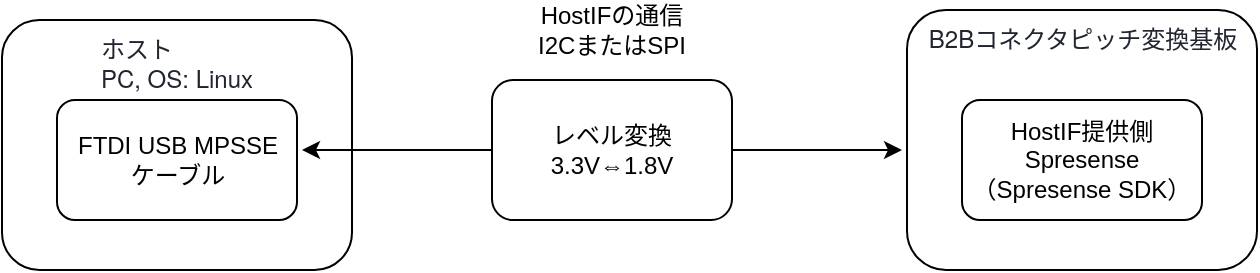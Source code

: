 <mxfile>
    <diagram id="AJdf-G52WvC_ri3ZTvWX" name="ページ1">
        <mxGraphModel dx="1142" dy="254" grid="1" gridSize="10" guides="1" tooltips="1" connect="1" arrows="1" fold="1" page="1" pageScale="1" pageWidth="1169" pageHeight="827" math="0" shadow="0">
            <root>
                <mxCell id="0"/>
                <mxCell id="1" parent="0"/>
                <mxCell id="4" style="edgeStyle=none;html=1;endArrow=classic;endFill=1;startArrow=none;startFill=1;" parent="1" source="7" edge="1">
                    <mxGeometry relative="1" as="geometry">
                        <mxPoint x="700" y="105" as="targetPoint"/>
                    </mxGeometry>
                </mxCell>
                <mxCell id="2" value="FTDI USB MPSSE&lt;br&gt;ケーブル" style="rounded=1;whiteSpace=wrap;html=1;" parent="1" vertex="1">
                    <mxGeometry x="277.5" y="80" width="120" height="60" as="geometry"/>
                </mxCell>
                <mxCell id="3" value="HostIF提供側&lt;br&gt;Spresense（Spresense SDK）" style="rounded=1;whiteSpace=wrap;html=1;" parent="1" vertex="1">
                    <mxGeometry x="730" y="80" width="120" height="60" as="geometry"/>
                </mxCell>
                <mxCell id="5" value="HostIFの通信&lt;br&gt;I2CまたはSPI" style="text;html=1;strokeColor=none;fillColor=none;align=center;verticalAlign=middle;whiteSpace=wrap;rounded=0;" parent="1" vertex="1">
                    <mxGeometry x="510" y="30" width="90" height="30" as="geometry"/>
                </mxCell>
                <mxCell id="6" value="&lt;span style=&quot;color: rgb(33, 37, 48); font-family: SST, &amp;quot;Helvetica Neue&amp;quot;, Helvetica, Arial, sans-serif; text-align: start;&quot;&gt;&lt;font style=&quot;font-size: 12px;&quot;&gt;B2Bコネクタピッチ変換基板&lt;/font&gt;&lt;/span&gt;" style="rounded=1;whiteSpace=wrap;html=1;verticalAlign=top;labelBackgroundColor=none;fillColor=none;" parent="1" vertex="1">
                    <mxGeometry x="702.5" y="35" width="175" height="130" as="geometry"/>
                </mxCell>
                <mxCell id="8" value="" style="edgeStyle=none;html=1;endArrow=none;endFill=1;startArrow=classic;startFill=1;entryX=0.042;entryY=0.5;entryDx=0;entryDy=0;entryPerimeter=0;" parent="1" target="7" edge="1">
                    <mxGeometry relative="1" as="geometry">
                        <mxPoint x="400" y="105" as="sourcePoint"/>
                        <mxPoint x="490" y="110" as="targetPoint"/>
                    </mxGeometry>
                </mxCell>
                <mxCell id="7" value="レベル変換&lt;br&gt;3.3V⇔1.8V" style="rounded=1;whiteSpace=wrap;html=1;" parent="1" vertex="1">
                    <mxGeometry x="495" y="70" width="120" height="70" as="geometry"/>
                </mxCell>
                <mxCell id="9" value="&lt;div style=&quot;text-align: start;&quot;&gt;&lt;span style=&quot;background-color: initial;&quot;&gt;&lt;font face=&quot;SST, Helvetica Neue, Helvetica, Arial, sans-serif&quot; color=&quot;#212530&quot;&gt;ホスト&lt;/font&gt;&lt;/span&gt;&lt;/div&gt;&lt;div style=&quot;text-align: start;&quot;&gt;&lt;font face=&quot;SST, Helvetica Neue, Helvetica, Arial, sans-serif&quot; color=&quot;#212530&quot;&gt;PC, OS: Linux&lt;/font&gt;&lt;/div&gt;" style="rounded=1;whiteSpace=wrap;html=1;verticalAlign=top;labelBackgroundColor=none;fillColor=none;" parent="1" vertex="1">
                    <mxGeometry x="250" y="40" width="175" height="125" as="geometry"/>
                </mxCell>
            </root>
        </mxGraphModel>
    </diagram>
</mxfile>